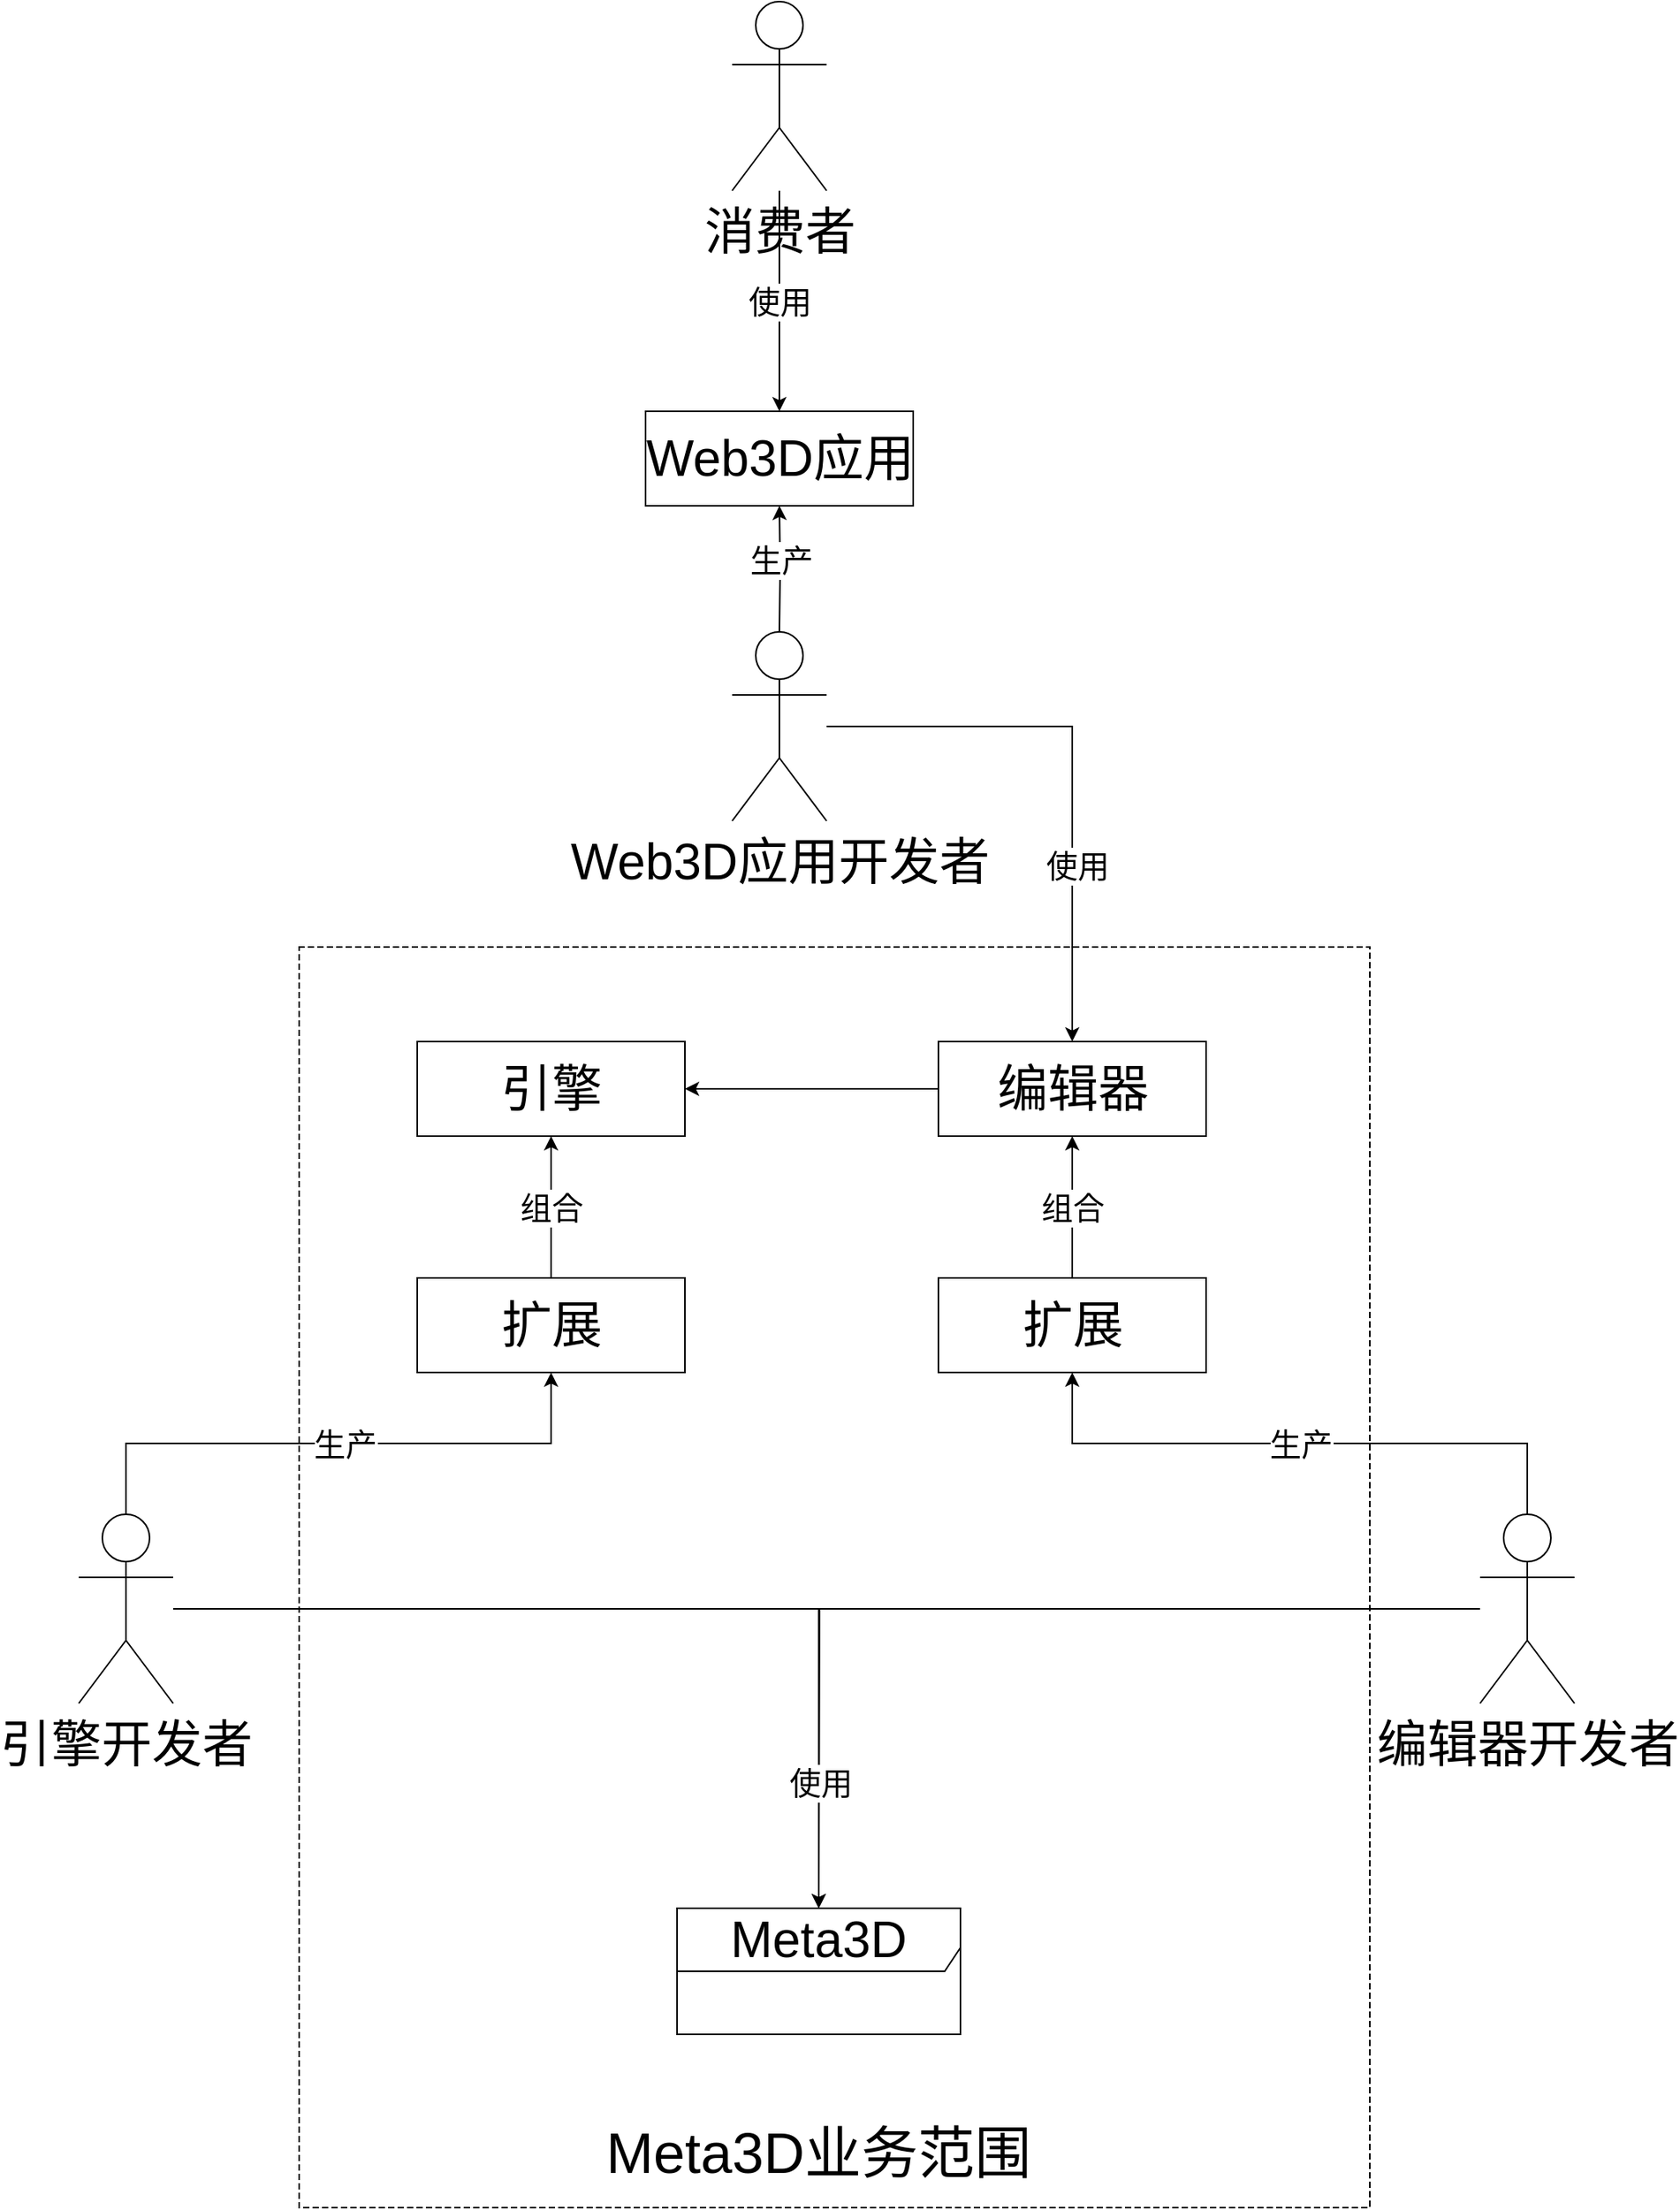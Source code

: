 <mxfile version="13.9.9" type="device"><diagram id="bYbqseSFeseVtqV1sran" name="第 1 页"><mxGraphModel dx="3464" dy="3681" grid="1" gridSize="10" guides="1" tooltips="1" connect="1" arrows="1" fold="1" page="1" pageScale="1" pageWidth="827" pageHeight="1169" math="0" shadow="0"><root><mxCell id="0"/><mxCell id="1" parent="0"/><mxCell id="VnEr5_ldIG8UU2RQjqTF-42" value="" style="shape=partialRectangle;html=1;top=1;align=left;dashed=1;" vertex="1" parent="1"><mxGeometry x="-760" y="-710" width="680" height="800" as="geometry"/></mxCell><mxCell id="VnEr5_ldIG8UU2RQjqTF-1" value="&lt;font style=&quot;font-size: 32px&quot;&gt;Meta3D&lt;/font&gt;" style="shape=umlFrame;whiteSpace=wrap;html=1;width=210;height=40;fontSize=32;" vertex="1" parent="1"><mxGeometry x="-520" y="-100" width="180" height="80" as="geometry"/></mxCell><mxCell id="VnEr5_ldIG8UU2RQjqTF-3" style="edgeStyle=orthogonalEdgeStyle;rounded=0;orthogonalLoop=1;jettySize=auto;html=1;entryX=0.5;entryY=1;entryDx=0;entryDy=0;" edge="1" parent="1" source="VnEr5_ldIG8UU2RQjqTF-4"><mxGeometry relative="1" as="geometry"><mxPoint x="-435" y="140" as="targetPoint"/></mxGeometry></mxCell><mxCell id="VnEr5_ldIG8UU2RQjqTF-5" style="edgeStyle=orthogonalEdgeStyle;rounded=0;orthogonalLoop=1;jettySize=auto;html=1;entryX=0.5;entryY=1;entryDx=0;entryDy=0;" edge="1" parent="1" target="VnEr5_ldIG8UU2RQjqTF-11"><mxGeometry relative="1" as="geometry"><mxPoint x="-455" y="-910" as="sourcePoint"/></mxGeometry></mxCell><mxCell id="VnEr5_ldIG8UU2RQjqTF-6" value="生产" style="edgeLabel;html=1;align=center;verticalAlign=middle;resizable=0;points=[];fontSize=20;" vertex="1" connectable="0" parent="VnEr5_ldIG8UU2RQjqTF-5"><mxGeometry x="0.156" y="-1" relative="1" as="geometry"><mxPoint as="offset"/></mxGeometry></mxCell><mxCell id="VnEr5_ldIG8UU2RQjqTF-9" value="&lt;font style=&quot;font-size: 20px&quot;&gt;使用&lt;/font&gt;" style="edgeStyle=orthogonalEdgeStyle;rounded=0;orthogonalLoop=1;jettySize=auto;html=1;entryX=0.5;entryY=0;entryDx=0;entryDy=0;" edge="1" parent="1" source="VnEr5_ldIG8UU2RQjqTF-10" target="VnEr5_ldIG8UU2RQjqTF-11"><mxGeometry relative="1" as="geometry"/></mxCell><mxCell id="VnEr5_ldIG8UU2RQjqTF-10" value="消费者" style="shape=umlActor;verticalLabelPosition=bottom;verticalAlign=top;html=1;outlineConnect=0;fontSize=32;" vertex="1" parent="1"><mxGeometry x="-485.0" y="-1310" width="60" height="120" as="geometry"/></mxCell><mxCell id="VnEr5_ldIG8UU2RQjqTF-11" value="Web3D应用" style="html=1;fontSize=32;" vertex="1" parent="1"><mxGeometry x="-540" y="-1050.0" width="170" height="60" as="geometry"/></mxCell><mxCell id="VnEr5_ldIG8UU2RQjqTF-21" value="&lt;font style=&quot;font-size: 20px&quot;&gt;生产&lt;/font&gt;" style="edgeStyle=orthogonalEdgeStyle;rounded=0;orthogonalLoop=1;jettySize=auto;html=1;entryX=0.5;entryY=1;entryDx=0;entryDy=0;exitX=0.5;exitY=0;exitDx=0;exitDy=0;exitPerimeter=0;" edge="1" parent="1" source="VnEr5_ldIG8UU2RQjqTF-12" target="VnEr5_ldIG8UU2RQjqTF-18"><mxGeometry x="0.028" relative="1" as="geometry"><mxPoint x="-1" as="offset"/></mxGeometry></mxCell><mxCell id="VnEr5_ldIG8UU2RQjqTF-27" style="edgeStyle=orthogonalEdgeStyle;rounded=0;orthogonalLoop=1;jettySize=auto;html=1;" edge="1" parent="1" source="VnEr5_ldIG8UU2RQjqTF-12" target="VnEr5_ldIG8UU2RQjqTF-1"><mxGeometry relative="1" as="geometry"/></mxCell><mxCell id="VnEr5_ldIG8UU2RQjqTF-12" value="引擎开发者" style="shape=umlActor;verticalLabelPosition=bottom;verticalAlign=top;html=1;outlineConnect=0;fontSize=32;" vertex="1" parent="1"><mxGeometry x="-900" y="-350" width="60" height="120" as="geometry"/></mxCell><mxCell id="VnEr5_ldIG8UU2RQjqTF-22" value="&lt;font style=&quot;font-size: 20px&quot;&gt;生产&lt;/font&gt;" style="edgeStyle=orthogonalEdgeStyle;rounded=0;orthogonalLoop=1;jettySize=auto;html=1;entryX=0.5;entryY=1;entryDx=0;entryDy=0;exitX=0.5;exitY=0;exitDx=0;exitDy=0;exitPerimeter=0;" edge="1" parent="1" source="VnEr5_ldIG8UU2RQjqTF-13" target="VnEr5_ldIG8UU2RQjqTF-20"><mxGeometry relative="1" as="geometry"/></mxCell><mxCell id="VnEr5_ldIG8UU2RQjqTF-29" style="edgeStyle=orthogonalEdgeStyle;rounded=0;orthogonalLoop=1;jettySize=auto;html=1;" edge="1" parent="1" source="VnEr5_ldIG8UU2RQjqTF-13"><mxGeometry relative="1" as="geometry"><mxPoint x="-430" y="-100" as="targetPoint"/></mxGeometry></mxCell><mxCell id="VnEr5_ldIG8UU2RQjqTF-32" value="&lt;font style=&quot;font-size: 20px&quot;&gt;使用&lt;/font&gt;" style="edgeLabel;html=1;align=center;verticalAlign=middle;resizable=0;points=[];" vertex="1" connectable="0" parent="VnEr5_ldIG8UU2RQjqTF-29"><mxGeometry x="0.358" relative="1" as="geometry"><mxPoint x="-5" y="110" as="offset"/></mxGeometry></mxCell><mxCell id="VnEr5_ldIG8UU2RQjqTF-13" value="编辑器开发者" style="shape=umlActor;verticalLabelPosition=bottom;verticalAlign=top;html=1;outlineConnect=0;fontSize=32;" vertex="1" parent="1"><mxGeometry x="-10" y="-350" width="60" height="120" as="geometry"/></mxCell><mxCell id="VnEr5_ldIG8UU2RQjqTF-37" value="&lt;font style=&quot;font-size: 20px&quot;&gt;组合&lt;/font&gt;" style="edgeStyle=orthogonalEdgeStyle;rounded=0;orthogonalLoop=1;jettySize=auto;html=1;entryX=0.5;entryY=1;entryDx=0;entryDy=0;" edge="1" parent="1" source="VnEr5_ldIG8UU2RQjqTF-18" target="VnEr5_ldIG8UU2RQjqTF-35"><mxGeometry relative="1" as="geometry"/></mxCell><mxCell id="VnEr5_ldIG8UU2RQjqTF-18" value="扩展" style="html=1;fontSize=32;" vertex="1" parent="1"><mxGeometry x="-685" y="-500.0" width="170" height="60" as="geometry"/></mxCell><mxCell id="VnEr5_ldIG8UU2RQjqTF-38" value="&lt;font style=&quot;font-size: 20px&quot;&gt;组合&lt;/font&gt;" style="edgeStyle=orthogonalEdgeStyle;rounded=0;orthogonalLoop=1;jettySize=auto;html=1;entryX=0.5;entryY=1;entryDx=0;entryDy=0;" edge="1" parent="1" source="VnEr5_ldIG8UU2RQjqTF-20" target="VnEr5_ldIG8UU2RQjqTF-36"><mxGeometry relative="1" as="geometry"><mxPoint x="-269" y="-580" as="targetPoint"/></mxGeometry></mxCell><mxCell id="VnEr5_ldIG8UU2RQjqTF-20" value="扩展" style="html=1;fontSize=32;" vertex="1" parent="1"><mxGeometry x="-354" y="-500.0" width="170" height="60" as="geometry"/></mxCell><mxCell id="VnEr5_ldIG8UU2RQjqTF-39" style="edgeStyle=orthogonalEdgeStyle;rounded=0;orthogonalLoop=1;jettySize=auto;html=1;entryX=0.5;entryY=0;entryDx=0;entryDy=0;" edge="1" parent="1" source="VnEr5_ldIG8UU2RQjqTF-30" target="VnEr5_ldIG8UU2RQjqTF-36"><mxGeometry relative="1" as="geometry"/></mxCell><mxCell id="VnEr5_ldIG8UU2RQjqTF-40" value="&lt;font style=&quot;font-size: 20px&quot;&gt;使用&lt;/font&gt;" style="edgeLabel;html=1;align=center;verticalAlign=middle;resizable=0;points=[];" vertex="1" connectable="0" parent="VnEr5_ldIG8UU2RQjqTF-39"><mxGeometry x="0.368" y="3" relative="1" as="geometry"><mxPoint as="offset"/></mxGeometry></mxCell><mxCell id="VnEr5_ldIG8UU2RQjqTF-30" value="Web3D应用开发者" style="shape=umlActor;verticalLabelPosition=bottom;verticalAlign=top;html=1;outlineConnect=0;fontSize=32;" vertex="1" parent="1"><mxGeometry x="-485.0" y="-910" width="60" height="120" as="geometry"/></mxCell><mxCell id="VnEr5_ldIG8UU2RQjqTF-35" value="引擎" style="html=1;fontSize=32;" vertex="1" parent="1"><mxGeometry x="-685" y="-650.0" width="170" height="60" as="geometry"/></mxCell><mxCell id="VnEr5_ldIG8UU2RQjqTF-41" style="edgeStyle=orthogonalEdgeStyle;rounded=0;orthogonalLoop=1;jettySize=auto;html=1;entryX=1;entryY=0.5;entryDx=0;entryDy=0;" edge="1" parent="1" source="VnEr5_ldIG8UU2RQjqTF-36" target="VnEr5_ldIG8UU2RQjqTF-35"><mxGeometry relative="1" as="geometry"/></mxCell><mxCell id="VnEr5_ldIG8UU2RQjqTF-36" value="编辑器" style="html=1;fontSize=32;" vertex="1" parent="1"><mxGeometry x="-354" y="-650.0" width="170" height="60" as="geometry"/></mxCell><mxCell id="VnEr5_ldIG8UU2RQjqTF-43" value="&lt;font style=&quot;font-size: 36px&quot;&gt;Meta3D业务范围&lt;/font&gt;" style="text;html=1;strokeColor=none;fillColor=none;align=center;verticalAlign=middle;whiteSpace=wrap;rounded=0;strokeWidth=1;" vertex="1" parent="1"><mxGeometry x="-615" y="45" width="370" height="20" as="geometry"/></mxCell></root></mxGraphModel></diagram></mxfile>